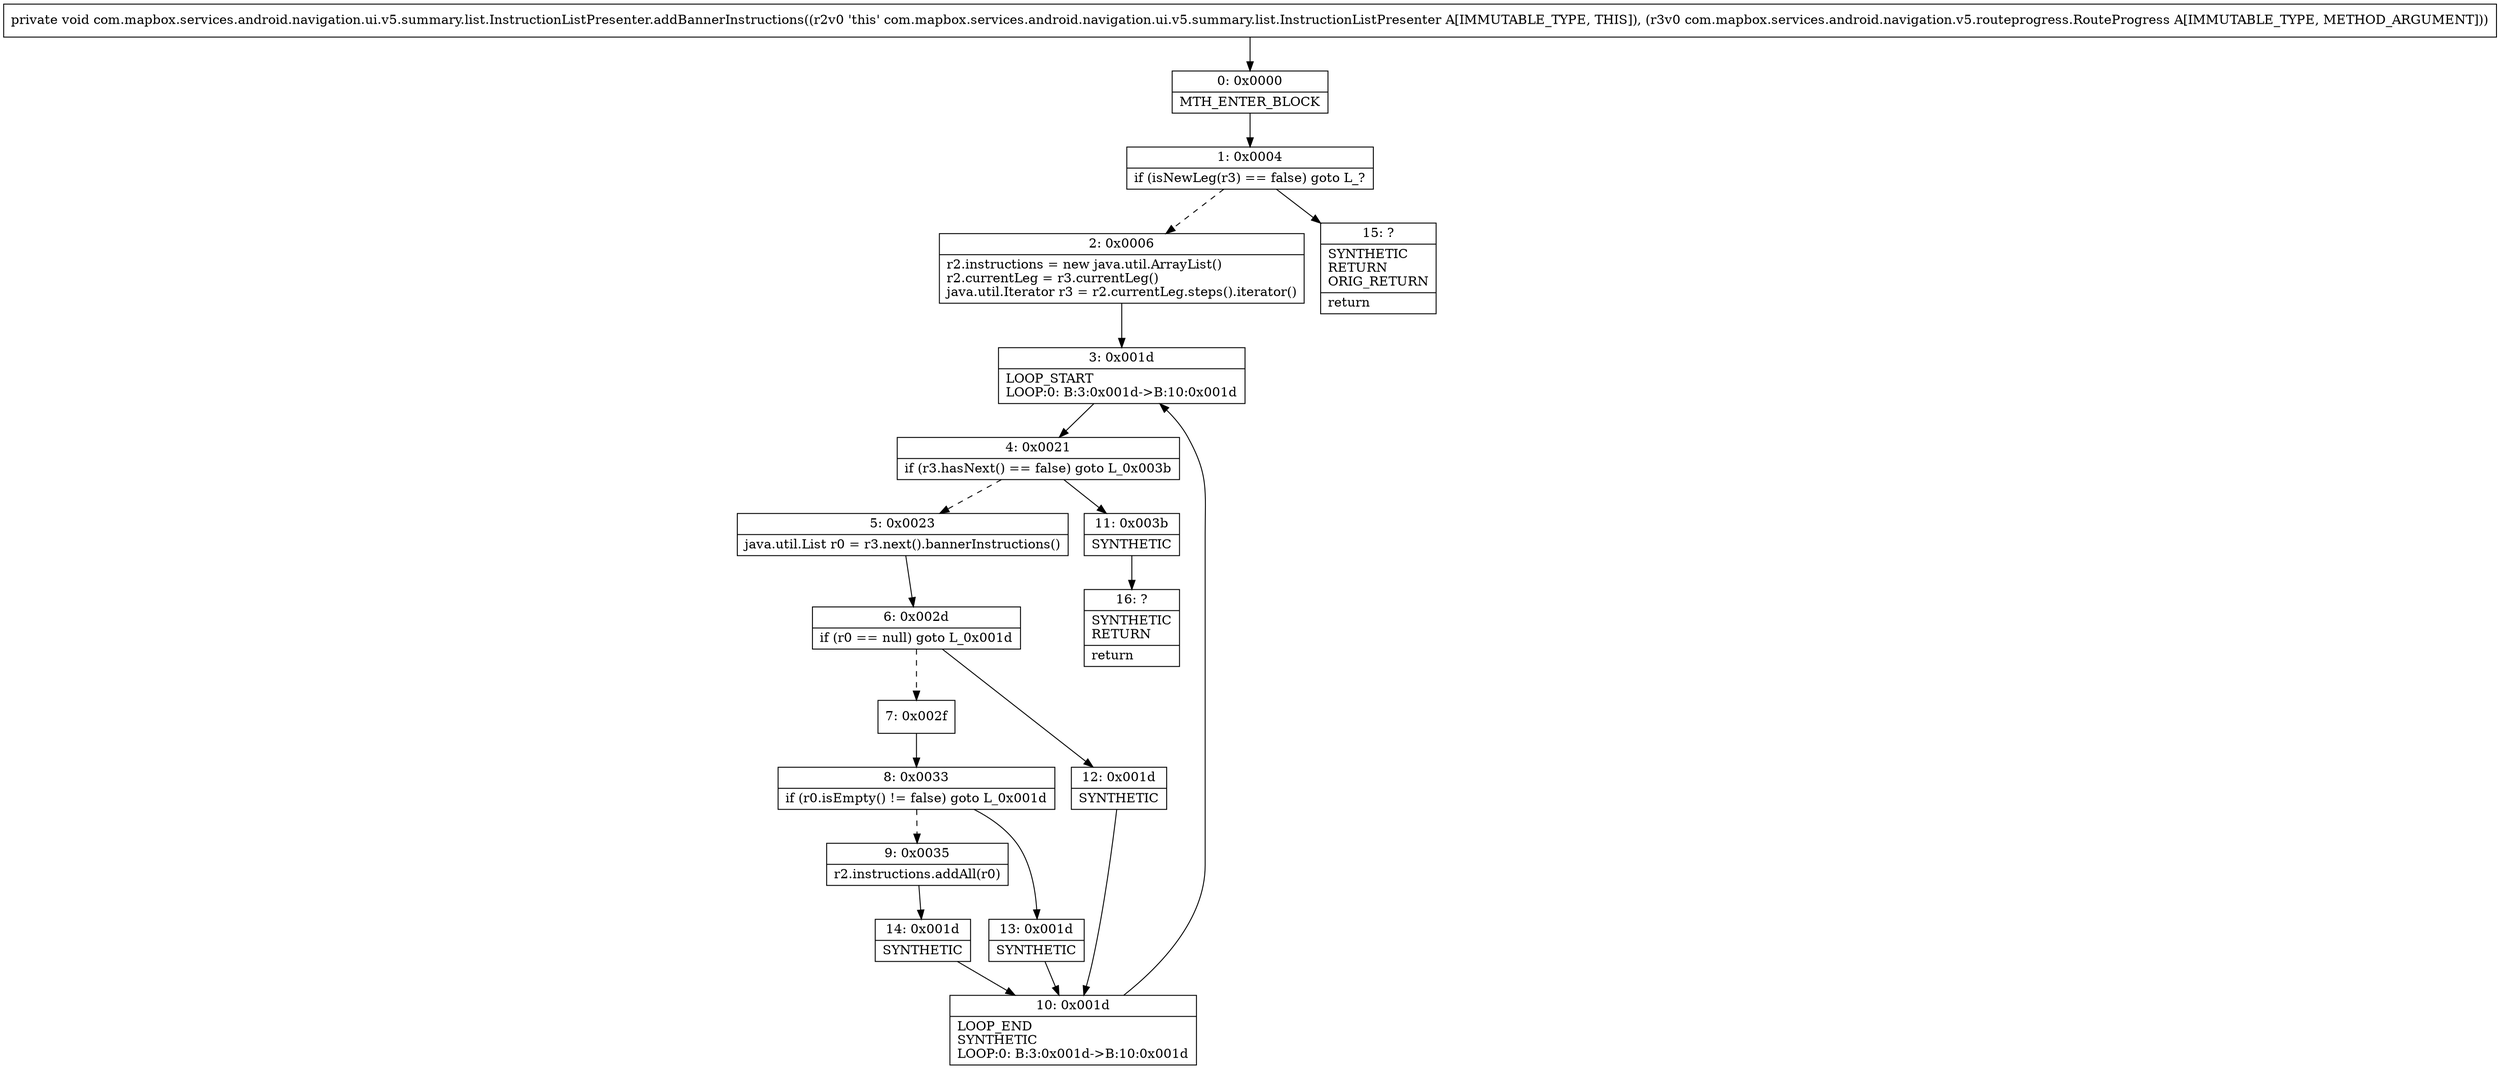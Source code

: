 digraph "CFG forcom.mapbox.services.android.navigation.ui.v5.summary.list.InstructionListPresenter.addBannerInstructions(Lcom\/mapbox\/services\/android\/navigation\/v5\/routeprogress\/RouteProgress;)V" {
Node_0 [shape=record,label="{0\:\ 0x0000|MTH_ENTER_BLOCK\l}"];
Node_1 [shape=record,label="{1\:\ 0x0004|if (isNewLeg(r3) == false) goto L_?\l}"];
Node_2 [shape=record,label="{2\:\ 0x0006|r2.instructions = new java.util.ArrayList()\lr2.currentLeg = r3.currentLeg()\ljava.util.Iterator r3 = r2.currentLeg.steps().iterator()\l}"];
Node_3 [shape=record,label="{3\:\ 0x001d|LOOP_START\lLOOP:0: B:3:0x001d\-\>B:10:0x001d\l}"];
Node_4 [shape=record,label="{4\:\ 0x0021|if (r3.hasNext() == false) goto L_0x003b\l}"];
Node_5 [shape=record,label="{5\:\ 0x0023|java.util.List r0 = r3.next().bannerInstructions()\l}"];
Node_6 [shape=record,label="{6\:\ 0x002d|if (r0 == null) goto L_0x001d\l}"];
Node_7 [shape=record,label="{7\:\ 0x002f}"];
Node_8 [shape=record,label="{8\:\ 0x0033|if (r0.isEmpty() != false) goto L_0x001d\l}"];
Node_9 [shape=record,label="{9\:\ 0x0035|r2.instructions.addAll(r0)\l}"];
Node_10 [shape=record,label="{10\:\ 0x001d|LOOP_END\lSYNTHETIC\lLOOP:0: B:3:0x001d\-\>B:10:0x001d\l}"];
Node_11 [shape=record,label="{11\:\ 0x003b|SYNTHETIC\l}"];
Node_12 [shape=record,label="{12\:\ 0x001d|SYNTHETIC\l}"];
Node_13 [shape=record,label="{13\:\ 0x001d|SYNTHETIC\l}"];
Node_14 [shape=record,label="{14\:\ 0x001d|SYNTHETIC\l}"];
Node_15 [shape=record,label="{15\:\ ?|SYNTHETIC\lRETURN\lORIG_RETURN\l|return\l}"];
Node_16 [shape=record,label="{16\:\ ?|SYNTHETIC\lRETURN\l|return\l}"];
MethodNode[shape=record,label="{private void com.mapbox.services.android.navigation.ui.v5.summary.list.InstructionListPresenter.addBannerInstructions((r2v0 'this' com.mapbox.services.android.navigation.ui.v5.summary.list.InstructionListPresenter A[IMMUTABLE_TYPE, THIS]), (r3v0 com.mapbox.services.android.navigation.v5.routeprogress.RouteProgress A[IMMUTABLE_TYPE, METHOD_ARGUMENT])) }"];
MethodNode -> Node_0;
Node_0 -> Node_1;
Node_1 -> Node_2[style=dashed];
Node_1 -> Node_15;
Node_2 -> Node_3;
Node_3 -> Node_4;
Node_4 -> Node_5[style=dashed];
Node_4 -> Node_11;
Node_5 -> Node_6;
Node_6 -> Node_7[style=dashed];
Node_6 -> Node_12;
Node_7 -> Node_8;
Node_8 -> Node_9[style=dashed];
Node_8 -> Node_13;
Node_9 -> Node_14;
Node_10 -> Node_3;
Node_11 -> Node_16;
Node_12 -> Node_10;
Node_13 -> Node_10;
Node_14 -> Node_10;
}

